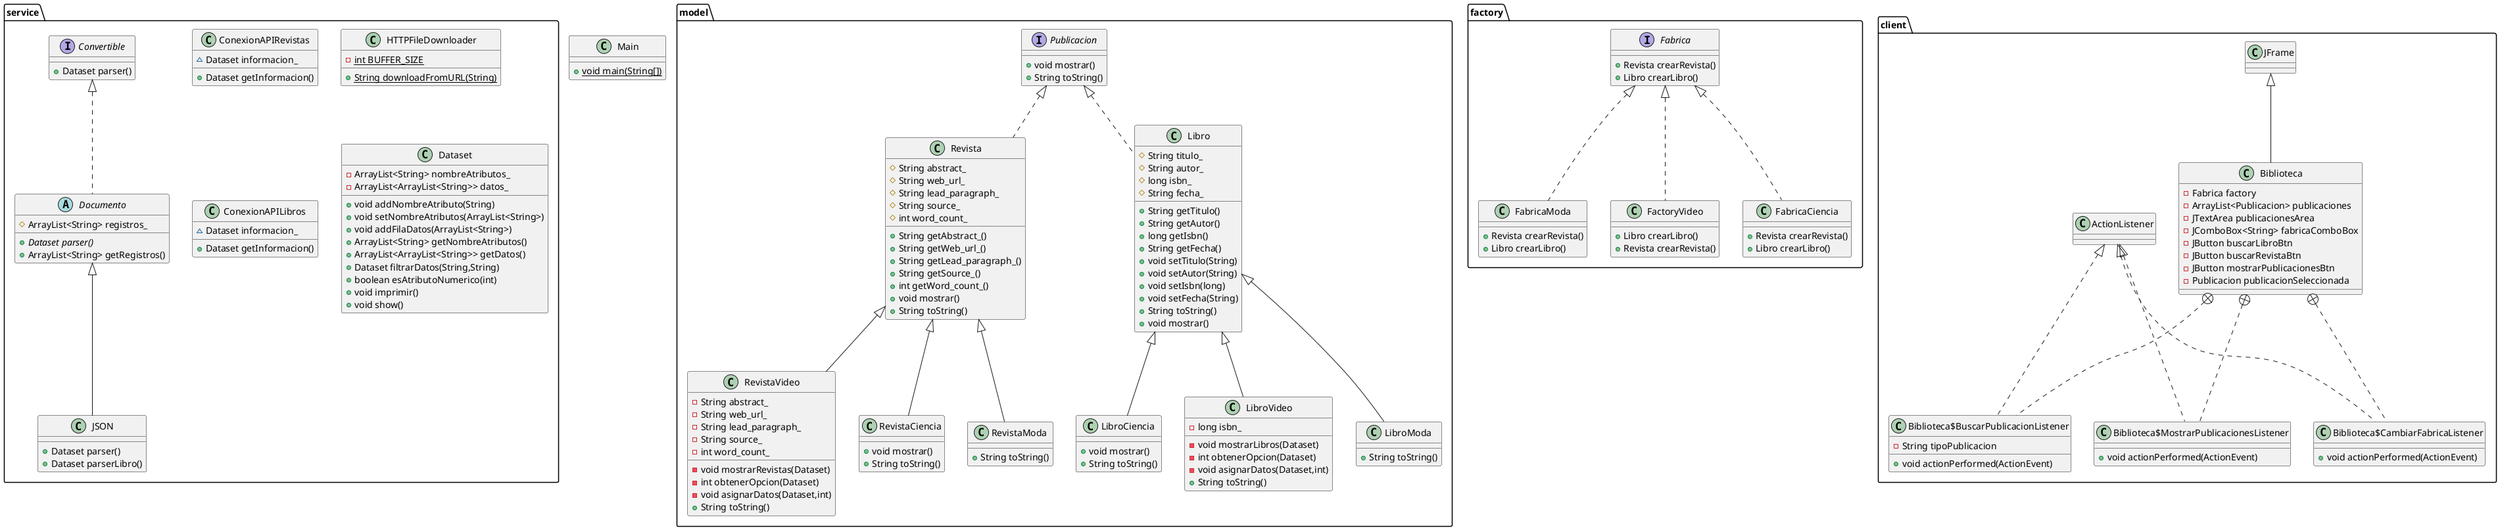 @startuml
class model.RevistaCiencia {
+ void mostrar()
+ String toString()
}

class model.Revista {
# String abstract_
# String web_url_
# String lead_paragraph_
# String source_
# int word_count_
+ String getAbstract_()
+ String getWeb_url_()
+ String getLead_paragraph_()
+ String getSource_()
+ int getWord_count_()
+ void mostrar()
+ String toString()
}


interface factory.Fabrica {
+ Revista crearRevista()
+ Libro crearLibro()
}

interface service.Convertible {
+ Dataset parser()
}

class service.ConexionAPIRevistas {
~ Dataset informacion_
+ Dataset getInformacion()
}


class factory.FactoryVideo {
+ Libro crearLibro()
+ Revista crearRevista()
}

class service.HTTPFileDownloader {
- {static} int BUFFER_SIZE
+ {static} String downloadFromURL(String)
}


class service.ConexionAPILibros {
~ Dataset informacion_
+ Dataset getInformacion()
}


abstract class service.Documento {
# ArrayList<String> registros_
+ {abstract}Dataset parser()
+ ArrayList<String> getRegistros()
}


class client.Biblioteca {
- Fabrica factory
- ArrayList<Publicacion> publicaciones
- JTextArea publicacionesArea
- JComboBox<String> fabricaComboBox
- JButton buscarLibroBtn
- JButton buscarRevistaBtn
- JButton mostrarPublicacionesBtn
- Publicacion publicacionSeleccionada
}

class client.Biblioteca$CambiarFabricaListener {
+ void actionPerformed(ActionEvent)
}

class client.Biblioteca$BuscarPublicacionListener {
- String tipoPublicacion
+ void actionPerformed(ActionEvent)
}


class client.Biblioteca$MostrarPublicacionesListener {
+ void actionPerformed(ActionEvent)
}

class service.Dataset {
- ArrayList<String> nombreAtributos_
- ArrayList<ArrayList<String>> datos_
+ void addNombreAtributo(String)
+ void setNombreAtributos(ArrayList<String>)
+ void addFilaDatos(ArrayList<String>)
+ ArrayList<String> getNombreAtributos()
+ ArrayList<ArrayList<String>> getDatos()
+ Dataset filtrarDatos(String,String)
+ boolean esAtributoNumerico(int)
+ void imprimir()
+ void show()
}


class factory.FabricaCiencia {
+ Revista crearRevista()
+ Libro crearLibro()
}

class model.Libro {
# String titulo_
# String autor_
# long isbn_
# String fecha_
+ String getTitulo()
+ String getAutor()
+ long getIsbn()
+ String getFecha()
+ void setTitulo(String)
+ void setAutor(String)
+ void setIsbn(long)
+ void setFecha(String)
+ String toString()
+ void mostrar()
}


class service.JSON {
+ Dataset parser()
+ Dataset parserLibro()
}

class model.LibroVideo {
- long isbn_
- void mostrarLibros(Dataset)
- int obtenerOpcion(Dataset)
- void asignarDatos(Dataset,int)
+ String toString()
}


class model.RevistaModa {
+ String toString()
}

class Main {
+ {static} void main(String[])
}

class factory.FabricaModa {
+ Revista crearRevista()
+ Libro crearLibro()
}

class model.LibroModa {
+ String toString()
}

class model.LibroCiencia {
+ void mostrar()
+ String toString()
}

class model.RevistaVideo {
- String abstract_
- String web_url_
- String lead_paragraph_
- String source_
- int word_count_
- void mostrarRevistas(Dataset)
- int obtenerOpcion(Dataset)
- void asignarDatos(Dataset,int)
+ String toString()
}


interface model.Publicacion {
+ void mostrar()
+ String toString()
}



model.Revista <|-- model.RevistaCiencia
model.Publicacion <|.. model.Revista
factory.Fabrica <|.. factory.FactoryVideo
service.Convertible <|.. service.Documento
client.JFrame <|-- client.Biblioteca
client.Biblioteca +.. client.Biblioteca$CambiarFabricaListener
client.ActionListener <|.. client.Biblioteca$CambiarFabricaListener
client.Biblioteca +.. client.Biblioteca$BuscarPublicacionListener
client.ActionListener <|.. client.Biblioteca$BuscarPublicacionListener
client.Biblioteca +.. client.Biblioteca$MostrarPublicacionesListener
client.ActionListener <|.. client.Biblioteca$MostrarPublicacionesListener
factory.Fabrica <|.. factory.FabricaCiencia
model.Publicacion <|.. model.Libro
service.Documento <|-- service.JSON
model.Libro <|-- model.LibroVideo
model.Revista <|-- model.RevistaModa
factory.Fabrica <|.. factory.FabricaModa
model.Libro <|-- model.LibroModa
model.Libro <|-- model.LibroCiencia
model.Revista <|-- model.RevistaVideo
@enduml
